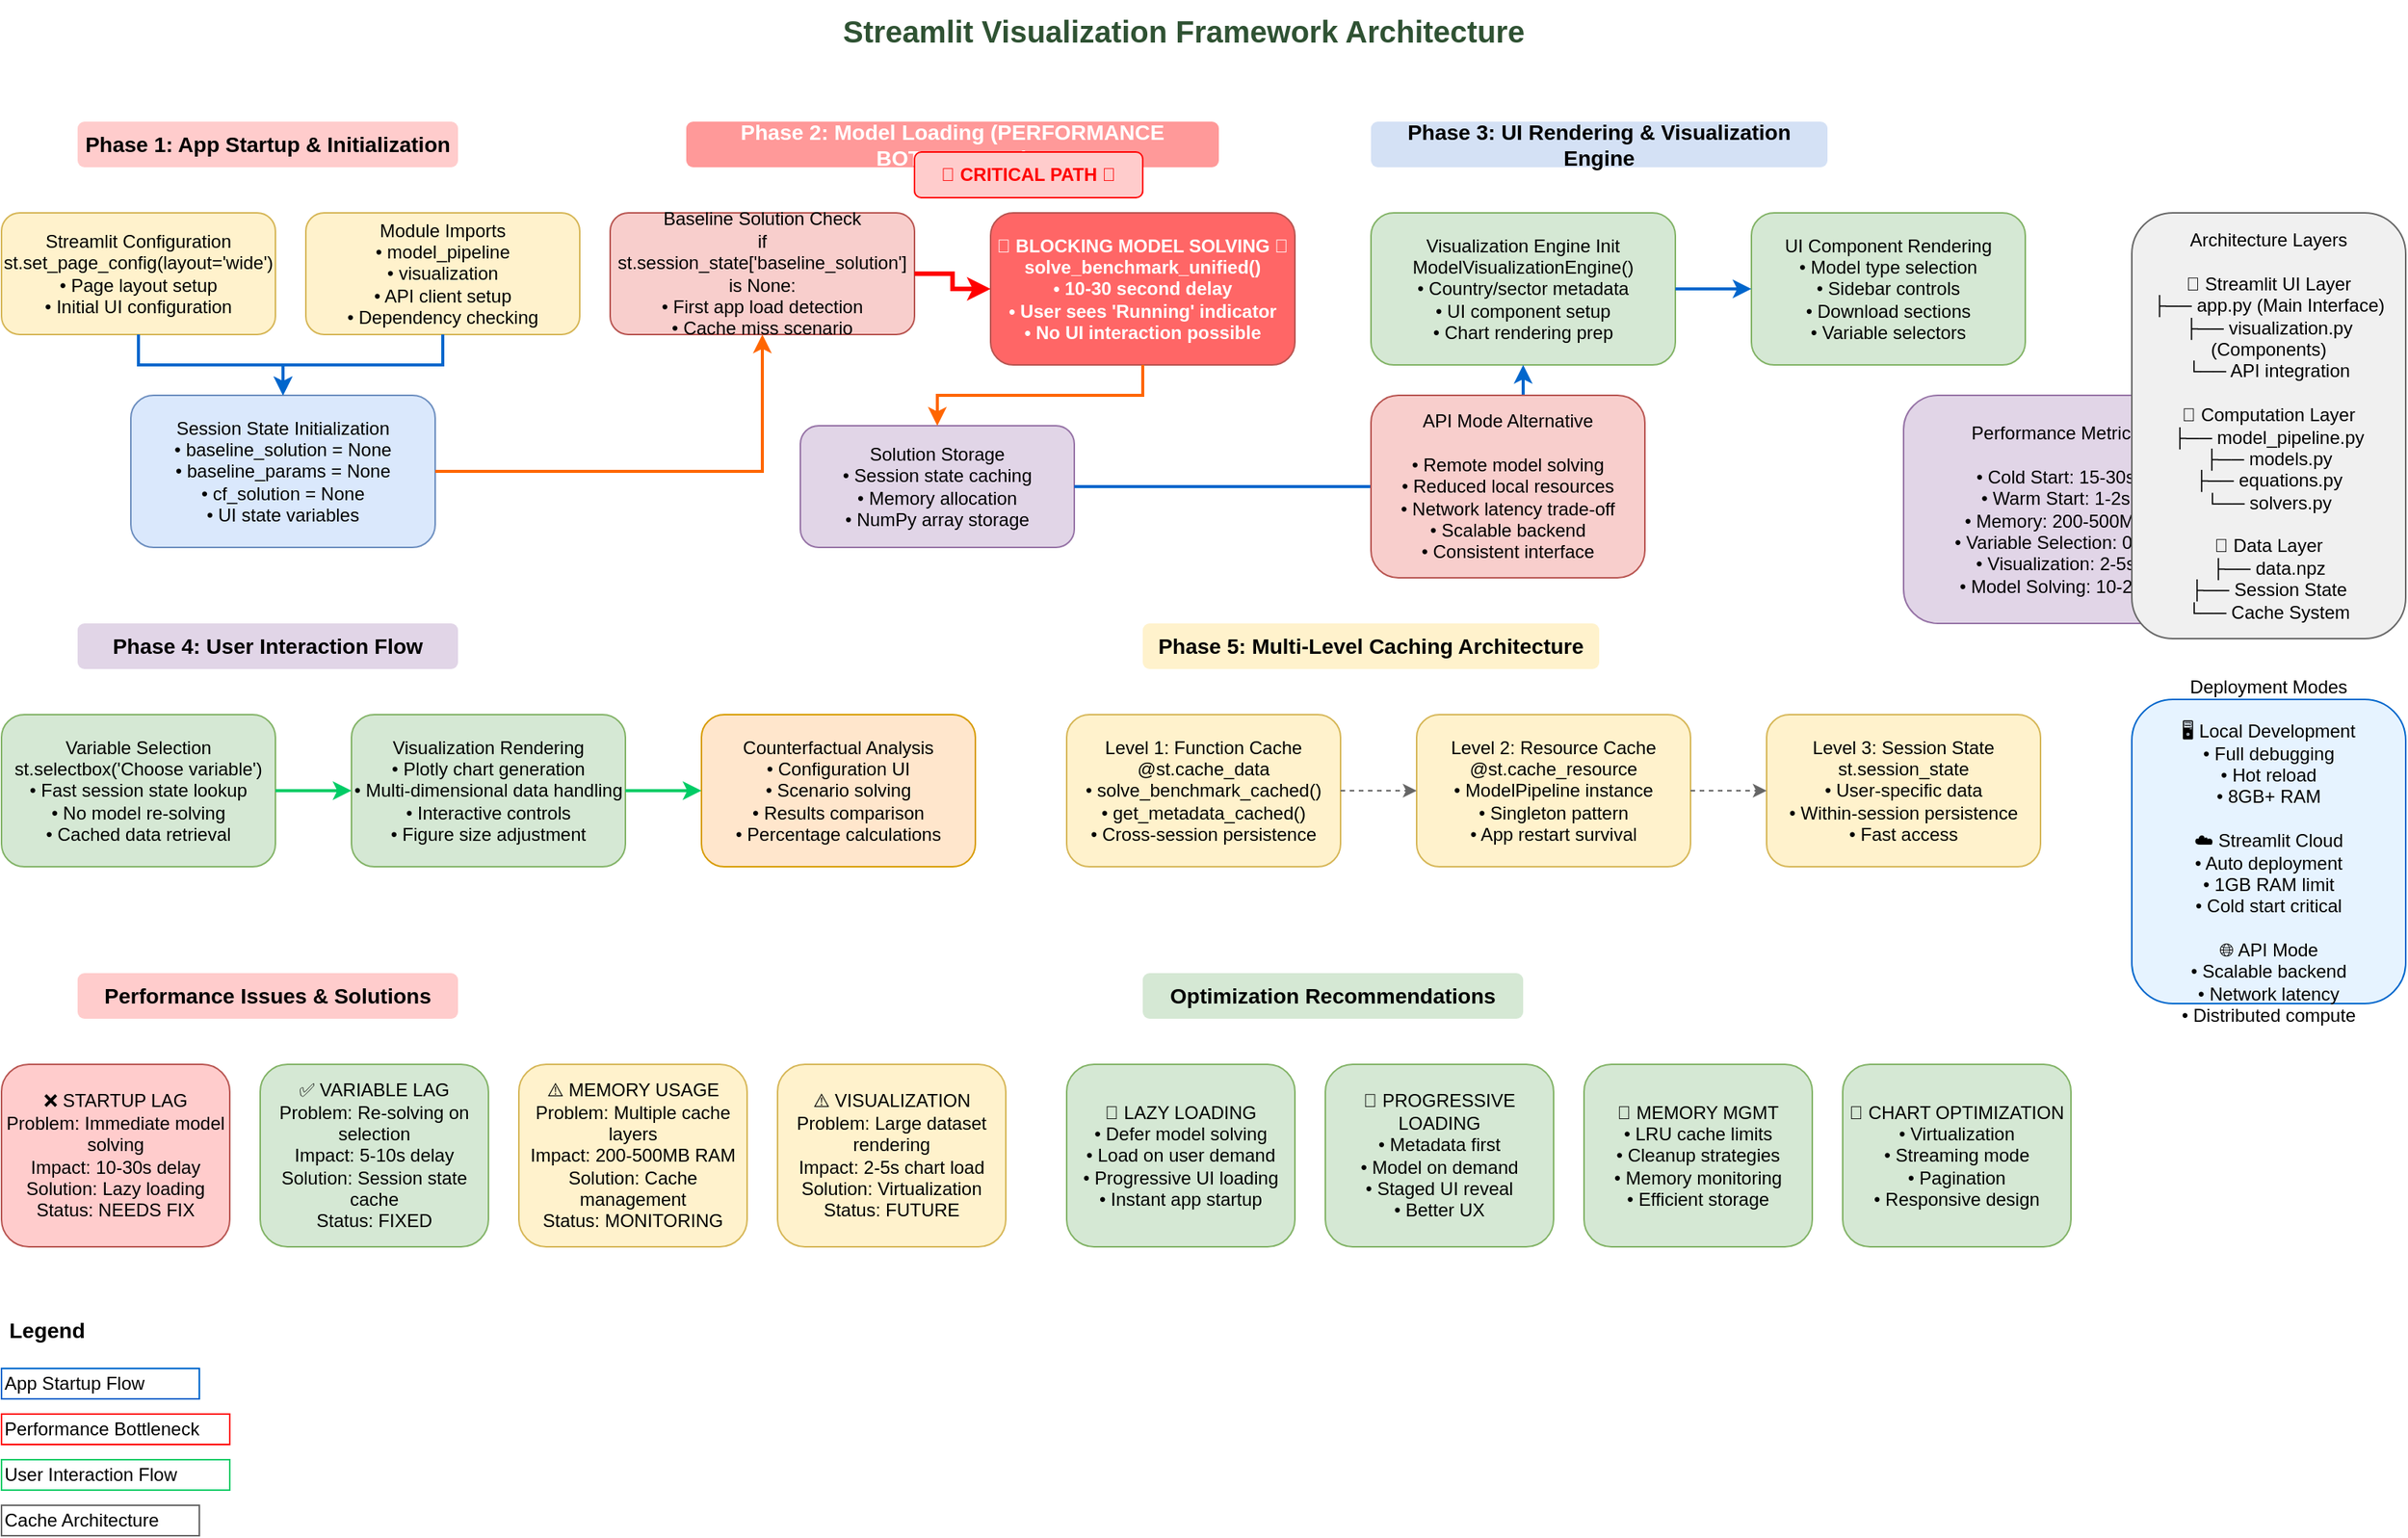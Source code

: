 <mxfile version="24.7.17">
  <diagram name="Visualization Framework Flow" id="visualization-framework-flow">
    <mxGraphModel dx="1422" dy="794" grid="1" gridSize="10" guides="1" tooltips="1" connect="1" arrows="1" fold="1" page="1" pageScale="1" pageWidth="1654" pageHeight="1169" math="0" shadow="0">
      <root>
        <mxCell id="0" />
        <mxCell id="1" parent="0" />
        
        <!-- Title -->
        <mxCell id="title" value="Streamlit Visualization Framework Architecture" style="text;html=1;strokeColor=none;fillColor=none;align=center;verticalAlign=middle;whiteSpace=wrap;rounded=0;fontSize=20;fontStyle=1;fontColor=#2F5233;" vertex="1" parent="1">
          <mxGeometry x="527" y="40" width="600" height="40" as="geometry" />
        </mxCell>

        <!-- Phase 1: App Startup -->
        <mxCell id="phase1_title" value="Phase 1: App Startup &amp; Initialization" style="text;html=1;strokeColor=none;fillColor=#ffcccc;align=center;verticalAlign=middle;whiteSpace=wrap;rounded=1;fontSize=14;fontStyle=1;" vertex="1" parent="1">
          <mxGeometry x="100" y="120" width="250" height="30" as="geometry" />
        </mxCell>

        <!-- Streamlit Config -->
        <mxCell id="streamlit_config" value="Streamlit Configuration&#xa;st.set_page_config(layout='wide')&#xa;• Page layout setup&#xa;• Initial UI configuration" style="rounded=1;whiteSpace=wrap;html=1;fillColor=#fff2cc;strokeColor=#d6b656;" vertex="1" parent="1">
          <mxGeometry x="50" y="180" width="180" height="80" as="geometry" />
        </mxCell>

        <!-- Module Imports -->
        <mxCell id="module_imports" value="Module Imports&#xa;• model_pipeline&#xa;• visualization&#xa;• API client setup&#xa;• Dependency checking" style="rounded=1;whiteSpace=wrap;html=1;fillColor=#fff2cc;strokeColor=#d6b656;" vertex="1" parent="1">
          <mxGeometry x="250" y="180" width="180" height="80" as="geometry" />
        </mxCell>

        <!-- Session State Init -->
        <mxCell id="session_init" value="Session State Initialization&#xa;• baseline_solution = None&#xa;• baseline_params = None&#xa;• cf_solution = None&#xa;• UI state variables" style="rounded=1;whiteSpace=wrap;html=1;fillColor=#dae8fc;strokeColor=#6c8ebf;" vertex="1" parent="1">
          <mxGeometry x="135" y="300" width="200" height="100" as="geometry" />
        </mxCell>

        <!-- Phase 2: Performance Bottleneck -->
        <mxCell id="phase2_title" value="Phase 2: Model Loading (PERFORMANCE BOTTLENECK)" style="text;html=1;strokeColor=none;fillColor=#ff9999;align=center;verticalAlign=middle;whiteSpace=wrap;rounded=1;fontSize=14;fontStyle=1;fontColor=#ffffff;" vertex="1" parent="1">
          <mxGeometry x="500" y="120" width="350" height="30" as="geometry" />
        </mxCell>

        <!-- Baseline Check -->
        <mxCell id="baseline_check" value="Baseline Solution Check&#xa;if st.session_state['baseline_solution'] is None:&#xa;• First app load detection&#xa;• Cache miss scenario" style="rounded=1;whiteSpace=wrap;html=1;fillColor=#f8cecc;strokeColor=#b85450;" vertex="1" parent="1">
          <mxGeometry x="450" y="180" width="200" height="80" as="geometry" />
        </mxCell>

        <!-- Model Solving -->
        <mxCell id="model_solving" value="🚨 BLOCKING MODEL SOLVING 🚨&#xa;solve_benchmark_unified()&#xa;• 10-30 second delay&#xa;• User sees 'Running' indicator&#xa;• No UI interaction possible" style="rounded=1;whiteSpace=wrap;html=1;fillColor=#ff6666;strokeColor=#b85450;fontColor=#ffffff;fontStyle=1;" vertex="1" parent="1">
          <mxGeometry x="700" y="180" width="200" height="100" as="geometry" />
        </mxCell>

        <!-- Cache Storage -->
        <mxCell id="cache_storage" value="Solution Storage&#xa;• Session state caching&#xa;• Memory allocation&#xa;• NumPy array storage" style="rounded=1;whiteSpace=wrap;html=1;fillColor=#e1d5e7;strokeColor=#9673a6;" vertex="1" parent="1">
          <mxGeometry x="575" y="320" width="180" height="80" as="geometry" />
        </mxCell>

        <!-- Phase 3: UI Rendering -->
        <mxCell id="phase3_title" value="Phase 3: UI Rendering &amp; Visualization Engine" style="text;html=1;strokeColor=none;fillColor=#d4e1f5;align=center;verticalAlign=middle;whiteSpace=wrap;rounded=1;fontSize=14;fontStyle=1;" vertex="1" parent="1">
          <mxGeometry x="950" y="120" width="300" height="30" as="geometry" />
        </mxCell>

        <!-- Visualization Engine -->
        <mxCell id="viz_engine" value="Visualization Engine Init&#xa;ModelVisualizationEngine()&#xa;• Country/sector metadata&#xa;• UI component setup&#xa;• Chart rendering prep" style="rounded=1;whiteSpace=wrap;html=1;fillColor=#d5e8d4;strokeColor=#82b366;" vertex="1" parent="1">
          <mxGeometry x="950" y="180" width="200" height="100" as="geometry" />
        </mxCell>

        <!-- UI Components -->
        <mxCell id="ui_components" value="UI Component Rendering&#xa;• Model type selection&#xa;• Sidebar controls&#xa;• Download sections&#xa;• Variable selectors" style="rounded=1;whiteSpace=wrap;html=1;fillColor=#d5e8d4;strokeColor=#82b366;" vertex="1" parent="1">
          <mxGeometry x="1200" y="180" width="180" height="100" as="geometry" />
        </mxCell>

        <!-- Phase 4: User Interaction -->
        <mxCell id="phase4_title" value="Phase 4: User Interaction Flow" style="text;html=1;strokeColor=none;fillColor=#e1d5e7;align=center;verticalAlign=middle;whiteSpace=wrap;rounded=1;fontSize=14;fontStyle=1;" vertex="1" parent="1">
          <mxGeometry x="100" y="450" width="250" height="30" as="geometry" />
        </mxCell>

        <!-- Variable Selection -->
        <mxCell id="variable_selection" value="Variable Selection&#xa;st.selectbox('Choose variable')&#xa;• Fast session state lookup&#xa;• No model re-solving&#xa;• Cached data retrieval" style="rounded=1;whiteSpace=wrap;html=1;fillColor=#d5e8d4;strokeColor=#82b366;" vertex="1" parent="1">
          <mxGeometry x="50" y="510" width="180" height="100" as="geometry" />
        </mxCell>

        <!-- Visualization Rendering -->
        <mxCell id="viz_rendering" value="Visualization Rendering&#xa;• Plotly chart generation&#xa;• Multi-dimensional data handling&#xa;• Interactive controls&#xa;• Figure size adjustment" style="rounded=1;whiteSpace=wrap;html=1;fillColor=#d5e8d4;strokeColor=#82b366;" vertex="1" parent="1">
          <mxGeometry x="280" y="510" width="180" height="100" as="geometry" />
        </mxCell>

        <!-- Counterfactual Flow -->
        <mxCell id="cf_flow" value="Counterfactual Analysis&#xa;• Configuration UI&#xa;• Scenario solving&#xa;• Results comparison&#xa;• Percentage calculations" style="rounded=1;whiteSpace=wrap;html=1;fillColor=#ffe6cc;strokeColor=#d79b00;" vertex="1" parent="1">
          <mxGeometry x="510" y="510" width="180" height="100" as="geometry" />
        </mxCell>

        <!-- Phase 5: Caching Architecture -->
        <mxCell id="phase5_title" value="Phase 5: Multi-Level Caching Architecture" style="text;html=1;strokeColor=none;fillColor=#fff2cc;align=center;verticalAlign=middle;whiteSpace=wrap;rounded=1;fontSize=14;fontStyle=1;" vertex="1" parent="1">
          <mxGeometry x="800" y="450" width="300" height="30" as="geometry" />
        </mxCell>

        <!-- Cache Level 1 -->
        <mxCell id="cache_l1" value="Level 1: Function Cache&#xa;@st.cache_data&#xa;• solve_benchmark_cached()&#xa;• get_metadata_cached()&#xa;• Cross-session persistence" style="rounded=1;whiteSpace=wrap;html=1;fillColor=#fff2cc;strokeColor=#d6b656;" vertex="1" parent="1">
          <mxGeometry x="750" y="510" width="180" height="100" as="geometry" />
        </mxCell>

        <!-- Cache Level 2 -->
        <mxCell id="cache_l2" value="Level 2: Resource Cache&#xa;@st.cache_resource&#xa;• ModelPipeline instance&#xa;• Singleton pattern&#xa;• App restart survival" style="rounded=1;whiteSpace=wrap;html=1;fillColor=#fff2cc;strokeColor=#d6b656;" vertex="1" parent="1">
          <mxGeometry x="980" y="510" width="180" height="100" as="geometry" />
        </mxCell>

        <!-- Cache Level 3 -->
        <mxCell id="cache_l3" value="Level 3: Session State&#xa;st.session_state&#xa;• User-specific data&#xa;• Within-session persistence&#xa;• Fast access" style="rounded=1;whiteSpace=wrap;html=1;fillColor=#fff2cc;strokeColor=#d6b656;" vertex="1" parent="1">
          <mxGeometry x="1210" y="510" width="180" height="100" as="geometry" />
        </mxCell>

        <!-- Performance Issues -->
        <mxCell id="perf_issues_title" value="Performance Issues &amp; Solutions" style="text;html=1;strokeColor=none;fillColor=#ffcccc;align=center;verticalAlign=middle;whiteSpace=wrap;rounded=1;fontSize=14;fontStyle=1;" vertex="1" parent="1">
          <mxGeometry x="100" y="680" width="250" height="30" as="geometry" />
        </mxCell>

        <!-- Issue 1 -->
        <mxCell id="issue1" value="❌ STARTUP LAG&#xa;Problem: Immediate model solving&#xa;Impact: 10-30s delay&#xa;Solution: Lazy loading&#xa;Status: NEEDS FIX" style="rounded=1;whiteSpace=wrap;html=1;fillColor=#ffcccc;strokeColor=#b85450;" vertex="1" parent="1">
          <mxGeometry x="50" y="740" width="150" height="120" as="geometry" />
        </mxCell>

        <!-- Issue 2 -->
        <mxCell id="issue2" value="✅ VARIABLE LAG&#xa;Problem: Re-solving on selection&#xa;Impact: 5-10s delay&#xa;Solution: Session state cache&#xa;Status: FIXED" style="rounded=1;whiteSpace=wrap;html=1;fillColor=#d5e8d4;strokeColor=#82b366;" vertex="1" parent="1">
          <mxGeometry x="220" y="740" width="150" height="120" as="geometry" />
        </mxCell>

        <!-- Issue 3 -->
        <mxCell id="issue3" value="⚠️ MEMORY USAGE&#xa;Problem: Multiple cache layers&#xa;Impact: 200-500MB RAM&#xa;Solution: Cache management&#xa;Status: MONITORING" style="rounded=1;whiteSpace=wrap;html=1;fillColor=#fff2cc;strokeColor=#d6b656;" vertex="1" parent="1">
          <mxGeometry x="390" y="740" width="150" height="120" as="geometry" />
        </mxCell>

        <!-- Issue 4 -->
        <mxCell id="issue4" value="⚠️ VISUALIZATION&#xa;Problem: Large dataset rendering&#xa;Impact: 2-5s chart load&#xa;Solution: Virtualization&#xa;Status: FUTURE" style="rounded=1;whiteSpace=wrap;html=1;fillColor=#fff2cc;strokeColor=#d6b656;" vertex="1" parent="1">
          <mxGeometry x="560" y="740" width="150" height="120" as="geometry" />
        </mxCell>

        <!-- Optimization Recommendations -->
        <mxCell id="opt_title" value="Optimization Recommendations" style="text;html=1;strokeColor=none;fillColor=#d5e8d4;align=center;verticalAlign=middle;whiteSpace=wrap;rounded=1;fontSize=14;fontStyle=1;" vertex="1" parent="1">
          <mxGeometry x="800" y="680" width="250" height="30" as="geometry" />
        </mxCell>

        <!-- Lazy Loading -->
        <mxCell id="lazy_loading" value="🎯 LAZY LOADING&#xa;• Defer model solving&#xa;• Load on user demand&#xa;• Progressive UI loading&#xa;• Instant app startup" style="rounded=1;whiteSpace=wrap;html=1;fillColor=#d5e8d4;strokeColor=#82b366;" vertex="1" parent="1">
          <mxGeometry x="750" y="740" width="150" height="120" as="geometry" />
        </mxCell>

        <!-- Progressive Loading -->
        <mxCell id="progressive_loading" value="🎯 PROGRESSIVE LOADING&#xa;• Metadata first&#xa;• Model on demand&#xa;• Staged UI reveal&#xa;• Better UX" style="rounded=1;whiteSpace=wrap;html=1;fillColor=#d5e8d4;strokeColor=#82b366;" vertex="1" parent="1">
          <mxGeometry x="920" y="740" width="150" height="120" as="geometry" />
        </mxCell>

        <!-- Memory Management -->
        <mxCell id="memory_mgmt" value="🎯 MEMORY MGMT&#xa;• LRU cache limits&#xa;• Cleanup strategies&#xa;• Memory monitoring&#xa;• Efficient storage" style="rounded=1;whiteSpace=wrap;html=1;fillColor=#d5e8d4;strokeColor=#82b366;" vertex="1" parent="1">
          <mxGeometry x="1090" y="740" width="150" height="120" as="geometry" />
        </mxCell>

        <!-- Chart Optimization -->
        <mxCell id="chart_opt" value="🎯 CHART OPTIMIZATION&#xa;• Virtualization&#xa;• Streaming mode&#xa;• Pagination&#xa;• Responsive design" style="rounded=1;whiteSpace=wrap;html=1;fillColor=#d5e8d4;strokeColor=#82b366;" vertex="1" parent="1">
          <mxGeometry x="1260" y="740" width="150" height="120" as="geometry" />
        </mxCell>

        <!-- Data Flow Arrows -->
        <mxCell id="arrow1" style="edgeStyle=orthogonalEdgeStyle;rounded=0;orthogonalLoop=1;jettySize=auto;html=1;strokeWidth=2;strokeColor=#0066CC;" source="streamlit_config" target="session_init" edge="1" parent="1">
          <mxGeometry relative="1" as="geometry" />
        </mxCell>

        <mxCell id="arrow2" style="edgeStyle=orthogonalEdgeStyle;rounded=0;orthogonalLoop=1;jettySize=auto;html=1;strokeWidth=2;strokeColor=#0066CC;" source="module_imports" target="session_init" edge="1" parent="1">
          <mxGeometry relative="1" as="geometry" />
        </mxCell>

        <mxCell id="arrow3" style="edgeStyle=orthogonalEdgeStyle;rounded=0;orthogonalLoop=1;jettySize=auto;html=1;strokeWidth=2;strokeColor=#FF6600;" source="session_init" target="baseline_check" edge="1" parent="1">
          <mxGeometry relative="1" as="geometry" />
        </mxCell>

        <mxCell id="arrow4" style="edgeStyle=orthogonalEdgeStyle;rounded=0;orthogonalLoop=1;jettySize=auto;html=1;strokeWidth=3;strokeColor=#FF0000;" source="baseline_check" target="model_solving" edge="1" parent="1">
          <mxGeometry relative="1" as="geometry" />
        </mxCell>

        <mxCell id="arrow5" style="edgeStyle=orthogonalEdgeStyle;rounded=0;orthogonalLoop=1;jettySize=auto;html=1;strokeWidth=2;strokeColor=#FF6600;" source="model_solving" target="cache_storage" edge="1" parent="1">
          <mxGeometry relative="1" as="geometry" />
        </mxCell>

        <mxCell id="arrow6" style="edgeStyle=orthogonalEdgeStyle;rounded=0;orthogonalLoop=1;jettySize=auto;html=1;strokeWidth=2;strokeColor=#0066CC;" source="cache_storage" target="viz_engine" edge="1" parent="1">
          <mxGeometry relative="1" as="geometry" />
        </mxCell>

        <mxCell id="arrow7" style="edgeStyle=orthogonalEdgeStyle;rounded=0;orthogonalLoop=1;jettySize=auto;html=1;strokeWidth=2;strokeColor=#0066CC;" source="viz_engine" target="ui_components" edge="1" parent="1">
          <mxGeometry relative="1" as="geometry" />
        </mxCell>

        <!-- User Interaction Flow -->
        <mxCell id="arrow8" style="edgeStyle=orthogonalEdgeStyle;rounded=0;orthogonalLoop=1;jettySize=auto;html=1;strokeWidth=2;strokeColor=#00CC66;" source="variable_selection" target="viz_rendering" edge="1" parent="1">
          <mxGeometry relative="1" as="geometry" />
        </mxCell>

        <mxCell id="arrow9" style="edgeStyle=orthogonalEdgeStyle;rounded=0;orthogonalLoop=1;jettySize=auto;html=1;strokeWidth=2;strokeColor=#00CC66;" source="viz_rendering" target="cf_flow" edge="1" parent="1">
          <mxGeometry relative="1" as="geometry" />
        </mxCell>

        <!-- Cache Connections -->
        <mxCell id="arrow10" style="edgeStyle=orthogonalEdgeStyle;rounded=0;orthogonalLoop=1;jettySize=auto;html=1;strokeWidth=1;strokeColor=#666666;dashed=1;" source="cache_l1" target="cache_l2" edge="1" parent="1">
          <mxGeometry relative="1" as="geometry" />
        </mxCell>

        <mxCell id="arrow11" style="edgeStyle=orthogonalEdgeStyle;rounded=0;orthogonalLoop=1;jettySize=auto;html=1;strokeWidth=1;strokeColor=#666666;dashed=1;" source="cache_l2" target="cache_l3" edge="1" parent="1">
          <mxGeometry relative="1" as="geometry" />
        </mxCell>

        <!-- Performance Metrics -->
        <mxCell id="perf_metrics" value="Performance Metrics&#xa;&#xa;• Cold Start: 15-30s&#xa;• Warm Start: 1-2s&#xa;• Memory: 200-500MB&#xa;• Variable Selection: 0.1s&#xa;• Visualization: 2-5s&#xa;• Model Solving: 10-25s" style="rounded=1;whiteSpace=wrap;html=1;fillColor=#e1d5e7;strokeColor=#9673a6;" vertex="1" parent="1">
          <mxGeometry x="1300" y="300" width="200" height="150" as="geometry" />
        </mxCell>

        <!-- API Mode -->
        <mxCell id="api_mode" value="API Mode Alternative&#xa;&#xa;• Remote model solving&#xa;• Reduced local resources&#xa;• Network latency trade-off&#xa;• Scalable backend&#xa;• Consistent interface" style="rounded=1;whiteSpace=wrap;html=1;fillColor=#f8cecc;strokeColor=#b85450;" vertex="1" parent="1">
          <mxGeometry x="950" y="300" width="180" height="120" as="geometry" />
        </mxCell>

        <!-- Critical Path -->
        <mxCell id="critical_path" value="🚨 CRITICAL PATH 🚨" style="text;html=1;strokeColor=#FF0000;fillColor=#ffcccc;align=center;verticalAlign=middle;whiteSpace=wrap;rounded=1;fontSize=12;fontStyle=1;fontColor=#FF0000;" vertex="1" parent="1">
          <mxGeometry x="650" y="140" width="150" height="30" as="geometry" />
        </mxCell>

        <!-- Legend -->
        <mxCell id="legend_title" value="Legend" style="text;html=1;strokeColor=none;fillColor=none;align=center;verticalAlign=middle;whiteSpace=wrap;rounded=0;fontSize=14;fontStyle=1;" vertex="1" parent="1">
          <mxGeometry x="50" y="900" width="60" height="30" as="geometry" />
        </mxCell>

        <mxCell id="legend_startup" value="App Startup Flow" style="text;html=1;strokeColor=#0066CC;fillColor=none;align=left;verticalAlign=middle;whiteSpace=wrap;rounded=0;fontSize=12;" vertex="1" parent="1">
          <mxGeometry x="50" y="940" width="130" height="20" as="geometry" />
        </mxCell>

        <mxCell id="legend_bottleneck" value="Performance Bottleneck" style="text;html=1;strokeColor=#FF0000;fillColor=none;align=left;verticalAlign=middle;whiteSpace=wrap;rounded=0;fontSize=12;" vertex="1" parent="1">
          <mxGeometry x="50" y="970" width="150" height="20" as="geometry" />
        </mxCell>

        <mxCell id="legend_interaction" value="User Interaction Flow" style="text;html=1;strokeColor=#00CC66;fillColor=none;align=left;verticalAlign=middle;whiteSpace=wrap;rounded=0;fontSize=12;" vertex="1" parent="1">
          <mxGeometry x="50" y="1000" width="150" height="20" as="geometry" />
        </mxCell>

        <mxCell id="legend_cache" value="Cache Architecture" style="text;html=1;strokeColor=#666666;fillColor=none;align=left;verticalAlign=middle;whiteSpace=wrap;rounded=0;fontSize=12;" vertex="1" parent="1">
          <mxGeometry x="50" y="1030" width="130" height="20" as="geometry" />
        </mxCell>

        <!-- Architecture Layers -->
        <mxCell id="arch_layers" value="Architecture Layers&#xa;&#xa;📱 Streamlit UI Layer&#xa;├── app.py (Main Interface)&#xa;├── visualization.py (Components)&#xa;└── API integration&#xa;&#xa;🧮 Computation Layer&#xa;├── model_pipeline.py&#xa;├── models.py&#xa;├── equations.py&#xa;└── solvers.py&#xa;&#xa;💾 Data Layer&#xa;├── data.npz&#xa;├── Session State&#xa;└── Cache System" style="rounded=1;whiteSpace=wrap;html=1;fillColor=#f0f0f0;strokeColor=#666666;" vertex="1" parent="1">
          <mxGeometry x="1450" y="180" width="180" height="280" as="geometry" />
        </mxCell>

        <!-- Deployment Modes -->
        <mxCell id="deployment_modes" value="Deployment Modes&#xa;&#xa;🖥️ Local Development&#xa;• Full debugging&#xa;• Hot reload&#xa;• 8GB+ RAM&#xa;&#xa;☁️ Streamlit Cloud&#xa;• Auto deployment&#xa;• 1GB RAM limit&#xa;• Cold start critical&#xa;&#xa;🌐 API Mode&#xa;• Scalable backend&#xa;• Network latency&#xa;• Distributed compute" style="rounded=1;whiteSpace=wrap;html=1;fillColor=#e6f3ff;strokeColor=#0066CC;" vertex="1" parent="1">
          <mxGeometry x="1450" y="500" width="180" height="200" as="geometry" />
        </mxCell>

      </root>
    </mxGraphModel>
  </diagram>
</mxfile> 